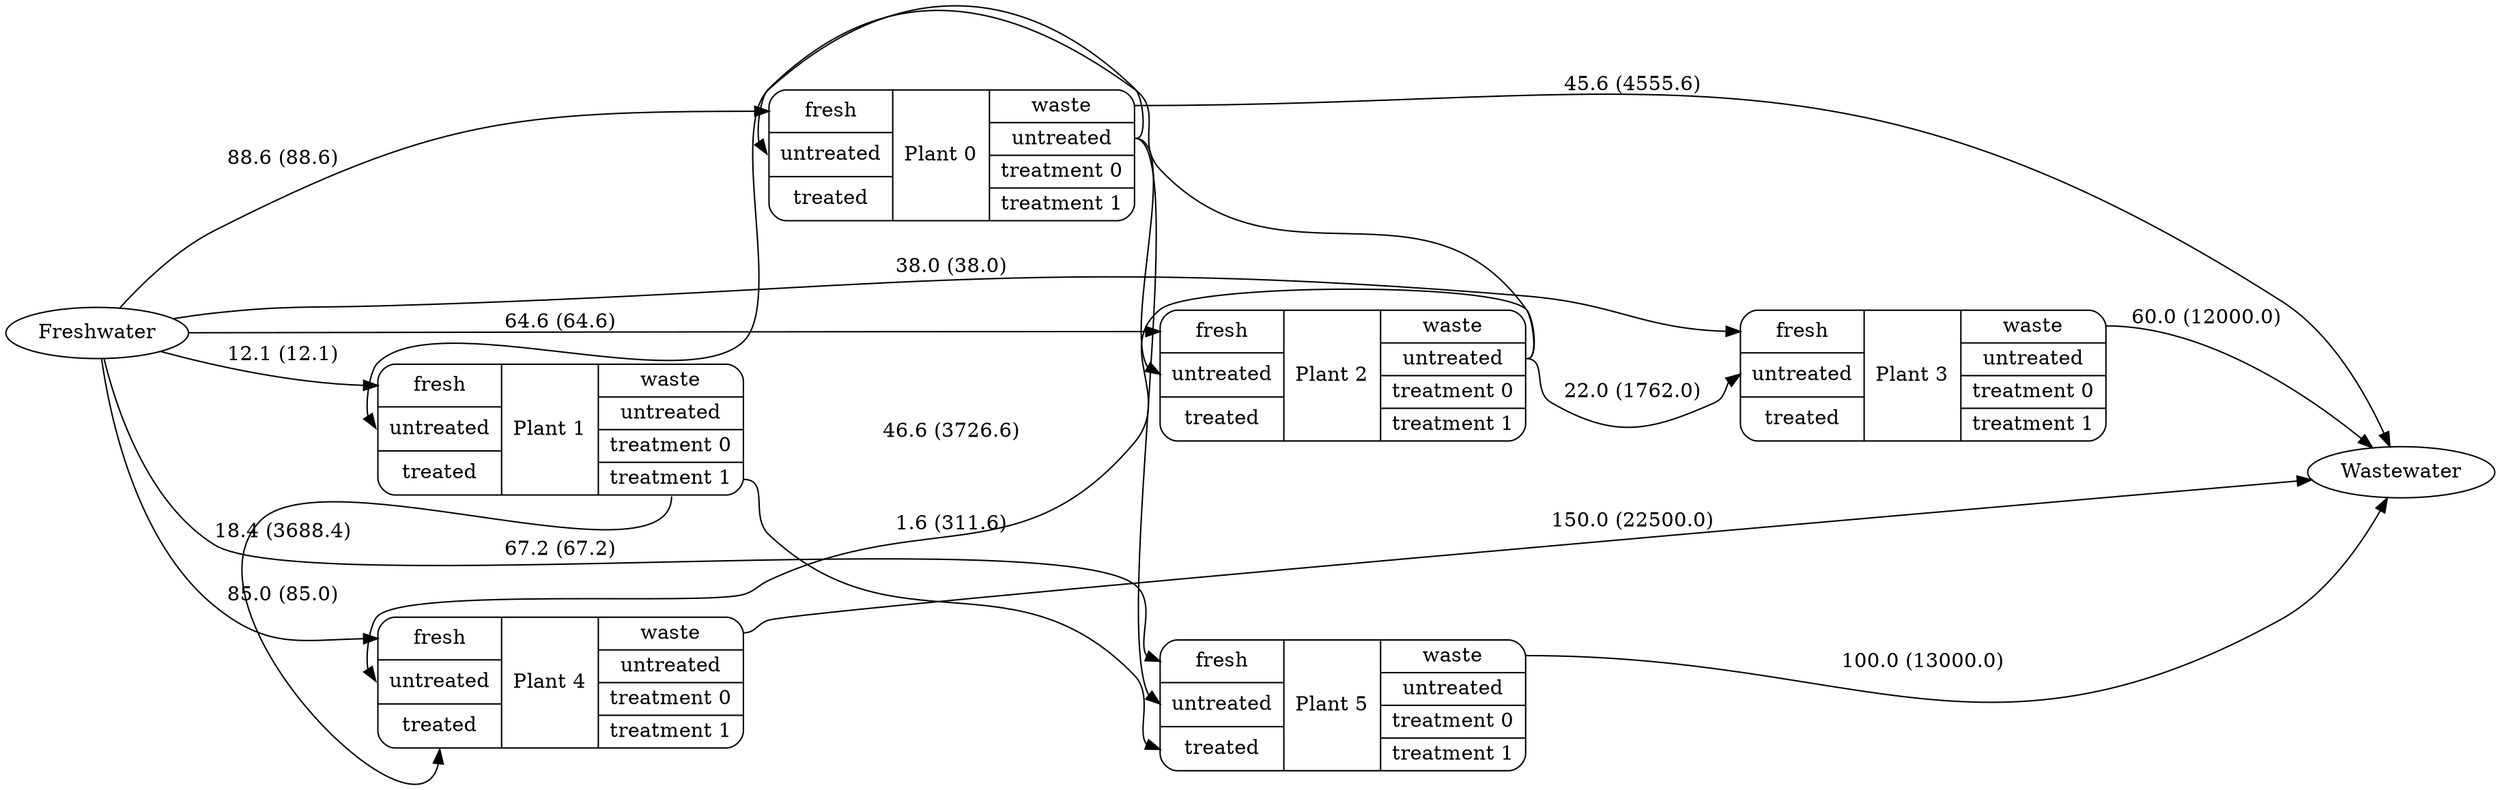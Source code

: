 digraph treatment_flow {
	graph [overlap=false rankdir=LR splines=true]
	fresh [label=Freshwater]
	waste [label=Wastewater]
	0 [label="{{<fresh_in> fresh|<untreat_in> untreated|<treat_in> treated}|Plant \N|{<waste_out> waste|<untreat_out> untreated|<treat_0_out> treatment 0|<treat_1_out> treatment 1}}" shape=Mrecord]
	1 [label="{{<fresh_in> fresh|<untreat_in> untreated|<treat_in> treated}|Plant \N|{<waste_out> waste|<untreat_out> untreated|<treat_0_out> treatment 0|<treat_1_out> treatment 1}}" shape=Mrecord]
	2 [label="{{<fresh_in> fresh|<untreat_in> untreated|<treat_in> treated}|Plant \N|{<waste_out> waste|<untreat_out> untreated|<treat_0_out> treatment 0|<treat_1_out> treatment 1}}" shape=Mrecord]
	3 [label="{{<fresh_in> fresh|<untreat_in> untreated|<treat_in> treated}|Plant \N|{<waste_out> waste|<untreat_out> untreated|<treat_0_out> treatment 0|<treat_1_out> treatment 1}}" shape=Mrecord]
	4 [label="{{<fresh_in> fresh|<untreat_in> untreated|<treat_in> treated}|Plant \N|{<waste_out> waste|<untreat_out> untreated|<treat_0_out> treatment 0|<treat_1_out> treatment 1}}" shape=Mrecord]
	5 [label="{{<fresh_in> fresh|<untreat_in> untreated|<treat_in> treated}|Plant \N|{<waste_out> waste|<untreat_out> untreated|<treat_0_out> treatment 0|<treat_1_out> treatment 1}}" shape=Mrecord]
	1 -> 2 [label=fake style=invis]
	2 -> 3 [label=fake style=invis]
	4 -> 5 [label=fake style=invis]
	1:treat_1_out -> 4:treat_in [label="18.4 (3688.4)" constraint=false]
	1:treat_1_out -> 5:treat_in [label="1.6 (311.6)" constraint=false]
	0:untreat_out -> 1:untreat_in [label="7.9 (787.9)" constraint=false]
	0:untreat_out -> 2:untreat_in [label="15.4 (1535.4)" constraint=false]
	0:untreat_out -> 5:untreat_in [label="31.2 (3121.2)" constraint=false]
	2:untreat_out -> 0:untreat_in [label="11.4 (911.4)" constraint=false]
	2:untreat_out -> 3:untreat_in [label="22.0 (1762.0)" constraint=false]
	2:untreat_out -> 4:untreat_in [label="46.6 (3726.6)" constraint=false]
	fresh -> 0:fresh_in [label="88.6 (88.6)"]
	fresh -> 1:fresh_in [label="12.1 (12.1)"]
	fresh -> 2:fresh_in [label="64.6 (64.6)"]
	fresh -> 3:fresh_in [label="38.0 (38.0)"]
	fresh -> 4:fresh_in [label="85.0 (85.0)"]
	fresh -> 5:fresh_in [label="67.2 (67.2)"]
	0:waste_out -> waste [label="45.6 (4555.6)"]
	3:waste_out -> waste [label="60.0 (12000.0)"]
	4:waste_out -> waste [label="150.0 (22500.0)"]
	5:waste_out -> waste [label="100.0 (13000.0)"]
}
